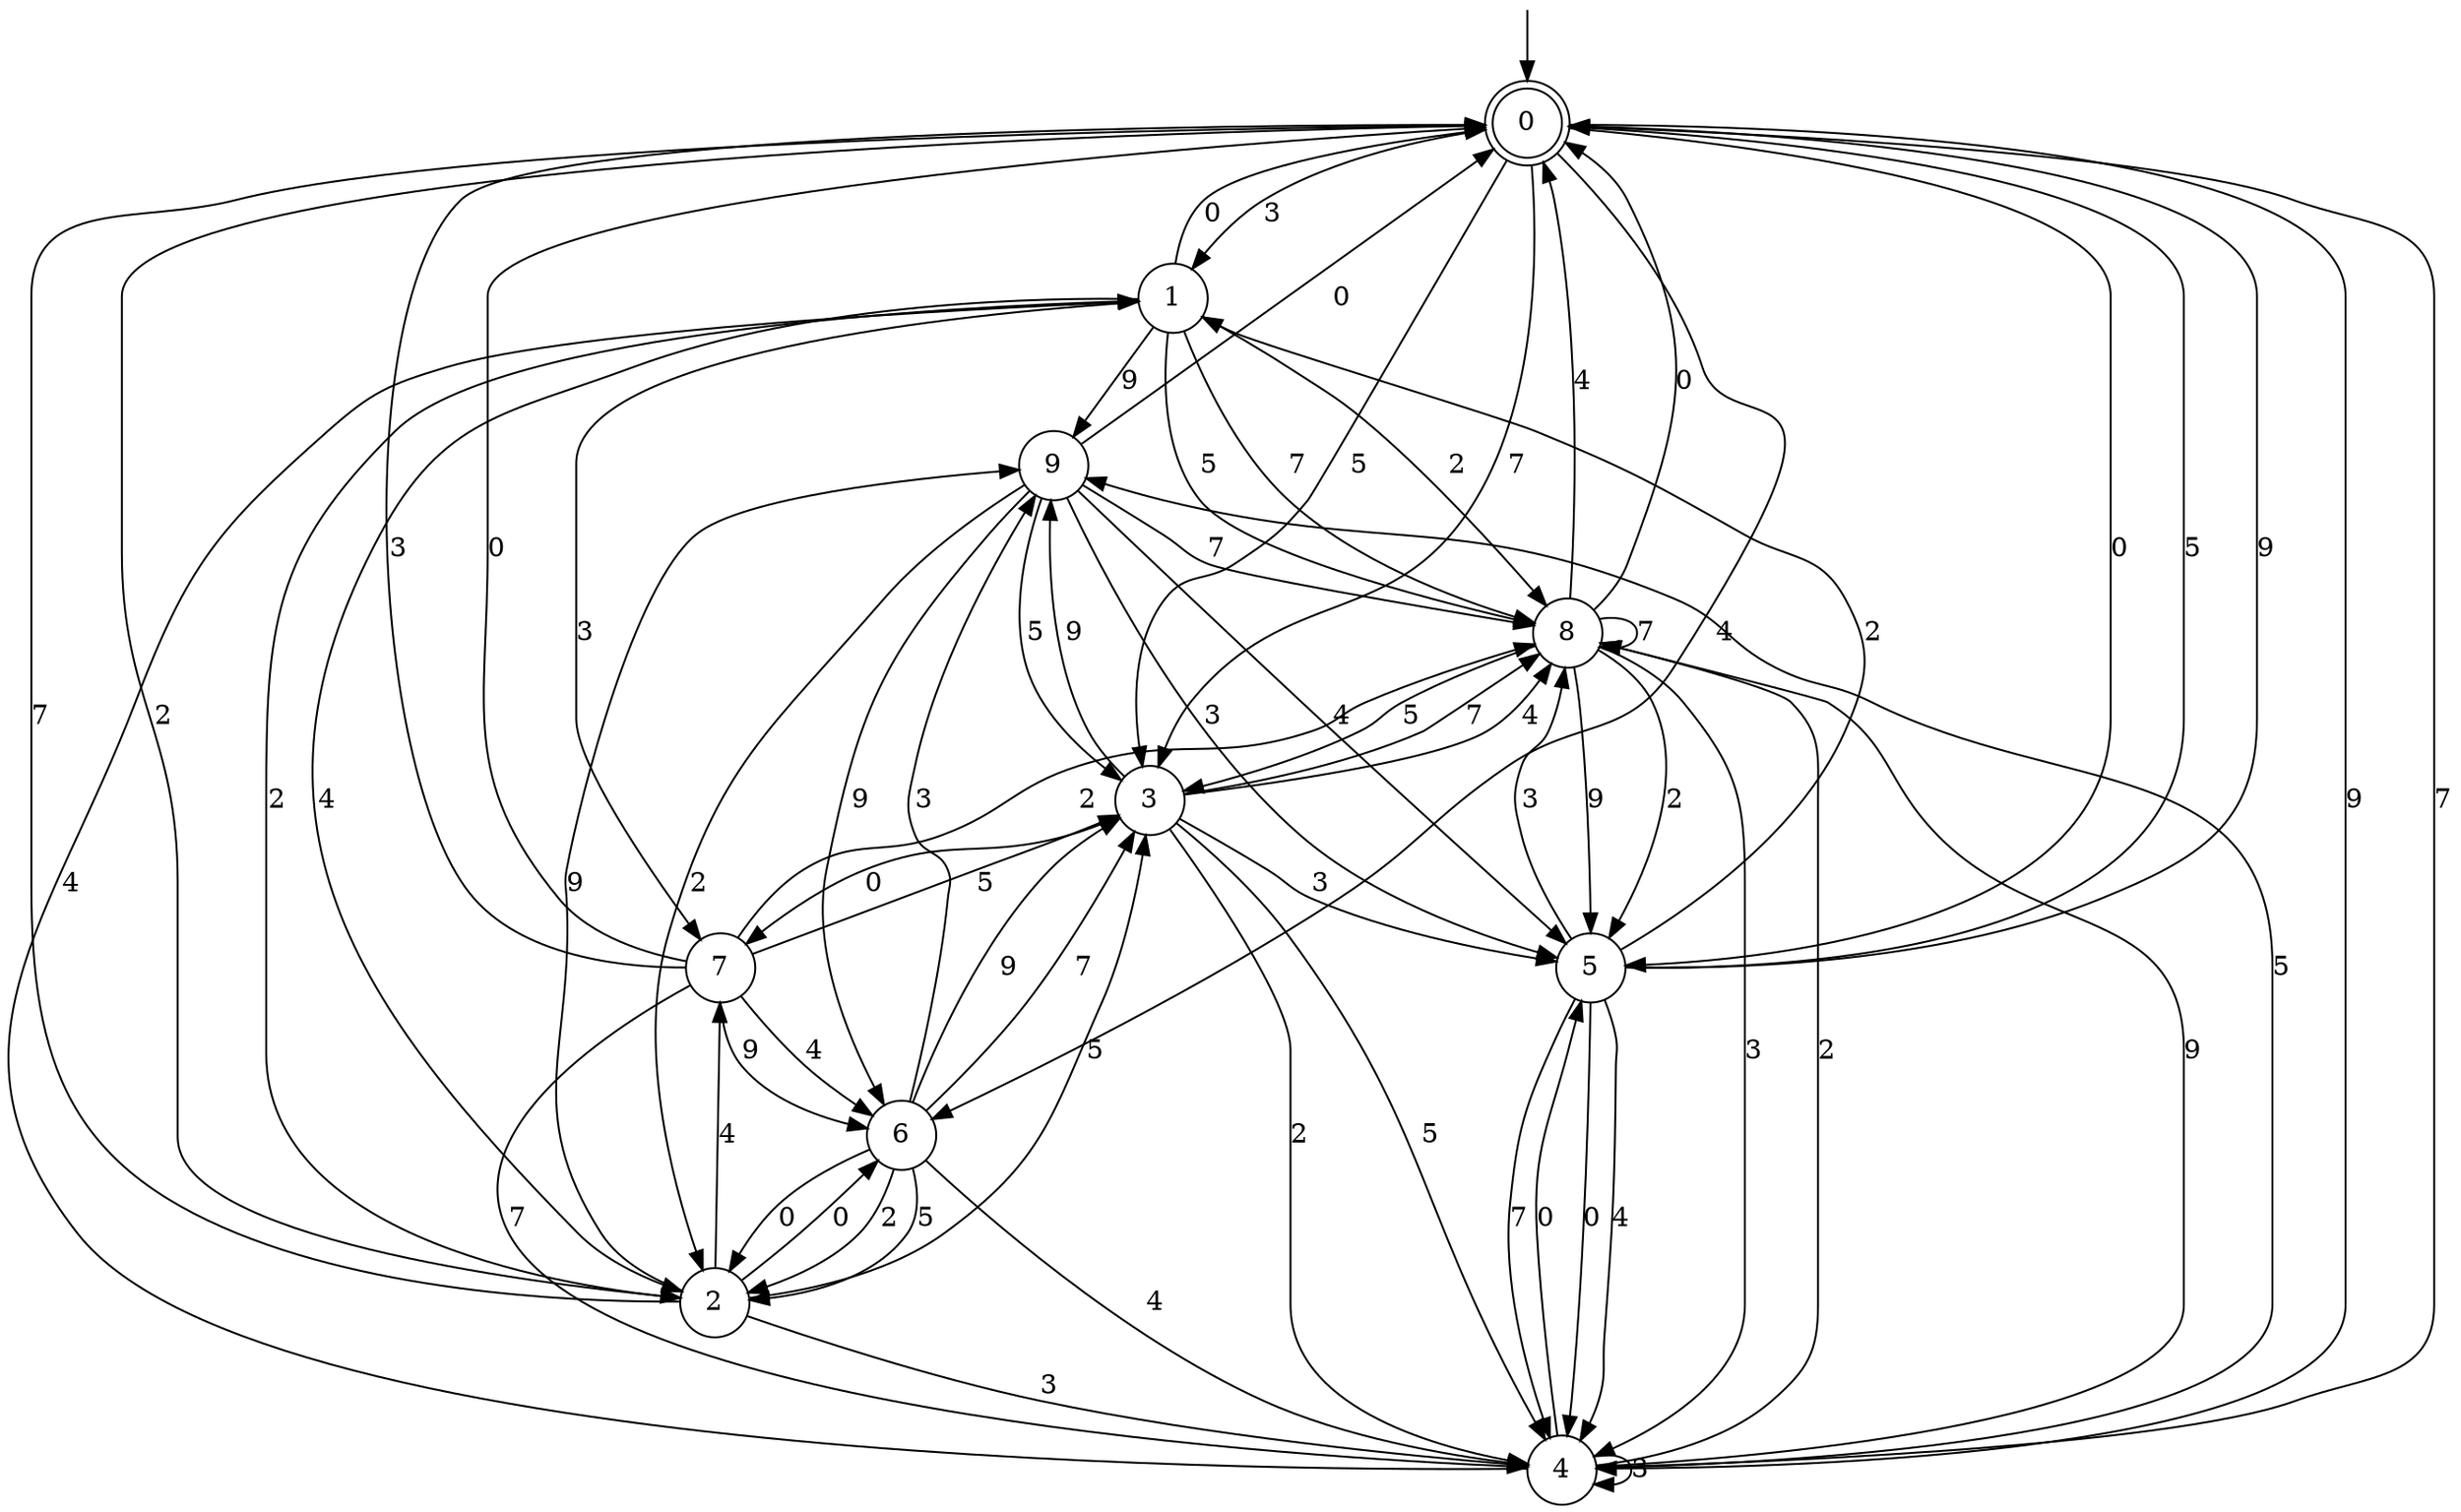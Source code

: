 digraph g {

	s0 [shape="doublecircle" label="0"];
	s1 [shape="circle" label="1"];
	s2 [shape="circle" label="2"];
	s3 [shape="circle" label="3"];
	s4 [shape="circle" label="4"];
	s5 [shape="circle" label="5"];
	s6 [shape="circle" label="6"];
	s7 [shape="circle" label="7"];
	s8 [shape="circle" label="8"];
	s9 [shape="circle" label="9"];
	s0 -> s1 [label="3"];
	s0 -> s2 [label="2"];
	s0 -> s3 [label="5"];
	s0 -> s4 [label="9"];
	s0 -> s3 [label="7"];
	s0 -> s5 [label="0"];
	s0 -> s6 [label="4"];
	s1 -> s7 [label="3"];
	s1 -> s8 [label="2"];
	s1 -> s8 [label="5"];
	s1 -> s9 [label="9"];
	s1 -> s8 [label="7"];
	s1 -> s0 [label="0"];
	s1 -> s2 [label="4"];
	s2 -> s4 [label="3"];
	s2 -> s1 [label="2"];
	s2 -> s3 [label="5"];
	s2 -> s9 [label="9"];
	s2 -> s0 [label="7"];
	s2 -> s6 [label="0"];
	s2 -> s7 [label="4"];
	s3 -> s5 [label="3"];
	s3 -> s4 [label="2"];
	s3 -> s4 [label="5"];
	s3 -> s9 [label="9"];
	s3 -> s8 [label="7"];
	s3 -> s7 [label="0"];
	s3 -> s8 [label="4"];
	s4 -> s4 [label="3"];
	s4 -> s8 [label="2"];
	s4 -> s9 [label="5"];
	s4 -> s8 [label="9"];
	s4 -> s0 [label="7"];
	s4 -> s5 [label="0"];
	s4 -> s1 [label="4"];
	s5 -> s8 [label="3"];
	s5 -> s1 [label="2"];
	s5 -> s0 [label="5"];
	s5 -> s0 [label="9"];
	s5 -> s4 [label="7"];
	s5 -> s4 [label="0"];
	s5 -> s4 [label="4"];
	s6 -> s9 [label="3"];
	s6 -> s2 [label="2"];
	s6 -> s2 [label="5"];
	s6 -> s3 [label="9"];
	s6 -> s3 [label="7"];
	s6 -> s2 [label="0"];
	s6 -> s4 [label="4"];
	s7 -> s0 [label="3"];
	s7 -> s8 [label="2"];
	s7 -> s3 [label="5"];
	s7 -> s6 [label="9"];
	s7 -> s4 [label="7"];
	s7 -> s0 [label="0"];
	s7 -> s6 [label="4"];
	s8 -> s4 [label="3"];
	s8 -> s5 [label="2"];
	s8 -> s3 [label="5"];
	s8 -> s5 [label="9"];
	s8 -> s8 [label="7"];
	s8 -> s0 [label="0"];
	s8 -> s0 [label="4"];
	s9 -> s5 [label="3"];
	s9 -> s2 [label="2"];
	s9 -> s3 [label="5"];
	s9 -> s6 [label="9"];
	s9 -> s8 [label="7"];
	s9 -> s0 [label="0"];
	s9 -> s5 [label="4"];

__start0 [label="" shape="none" width="0" height="0"];
__start0 -> s0;

}
